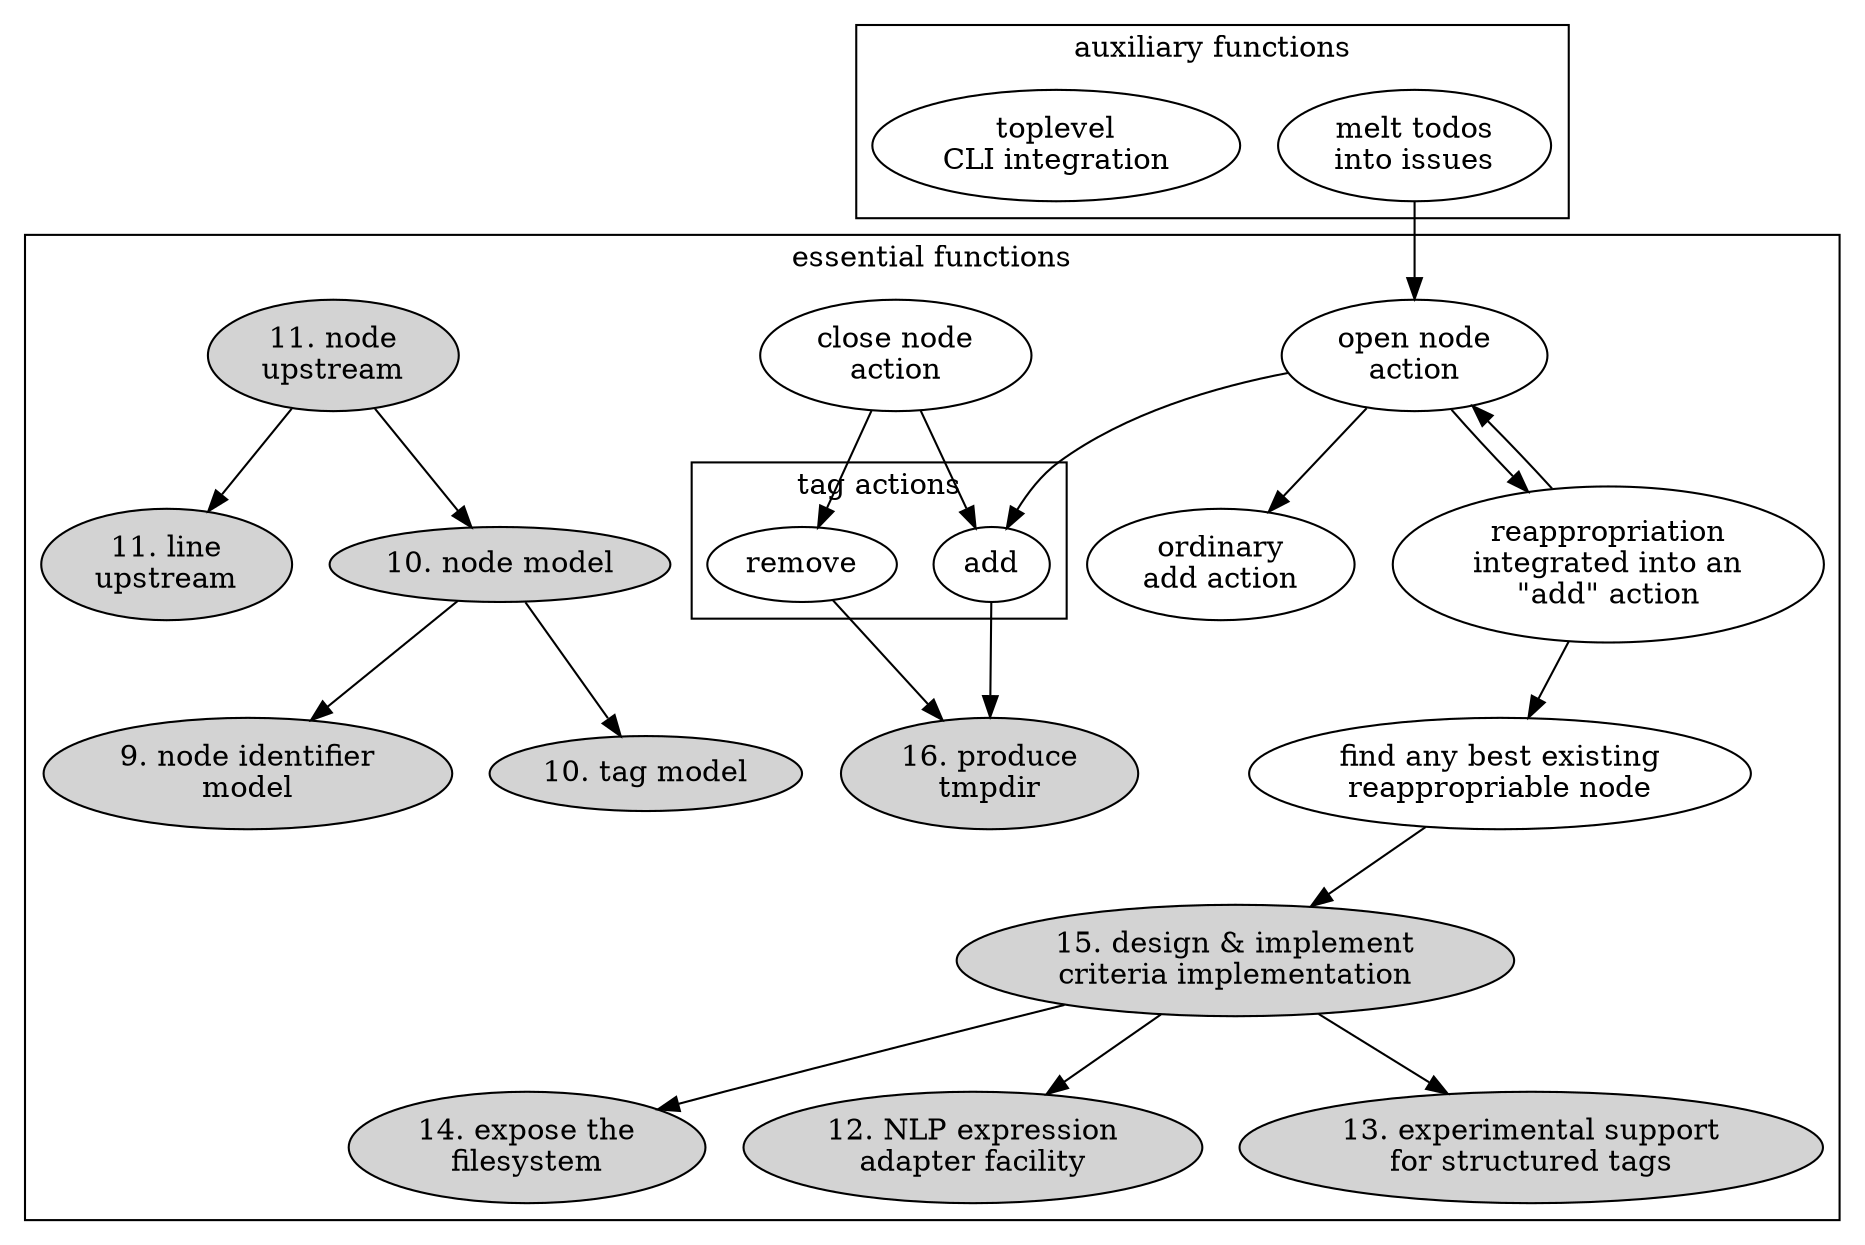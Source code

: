 digraph {

subgraph cluster_main {

  label="essential functions"

  subgraph cluster_tag_actions {
    label="tag actions"
    ta [label="add" ]
    tr [label="remove"]
  }


  aa [label="open node\naction" ]
  ca [label="close node\naction" ]
  de [label="15. design & implement\ncriteria implementation" style=filled]
  FS [label="14. expose the\nfilesystem" style=filled]
  line_upstream [label="11. line\nupstream" style=filled]
  NLP_experiment [label="12. NLP expression\nadapter facility" style=filled]
  node_identifier_model [label="9. node identifier\nmodel" style=filled]
  node_model [label="10. node model" style=filled]
  node_upstream [label="11. node\nupstream" style=filled]
  oaa [label="ordinary\nadd action"]
  rea [label="reappropriation\nintegrated into an\n\"add\" action" ]
  rea_actor [label="find any best existing\nreappropriable node" ]
  stru [label="13. experimental support\nfor structured tags" style=filled]
  tag_model [label="10. tag model" style=filled]
  tmpdir [label="16. produce\ntmpdir" style=filled]

  aa->rea
  aa->ta

  ca->tr
  ca->ta

  rea->aa
  aa->oaa
  rea->rea_actor

  rea_actor->de
  de->NLP_experiment
  de->FS
  de->stru

  node_upstream -> line_upstream
  node_upstream -> node_model

  node_model -> node_identifier_model
  node_model -> tag_model

  tr->tmpdir
  ta->tmpdir

}


subgraph cluster_after {

  label="auxiliary functions"
  melt [label="melt todos\ninto issues"]
  top_cli [label="toplevel\nCLI integration"]
}

melt->aa
}

